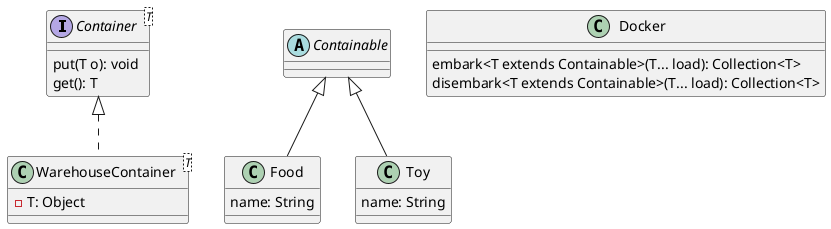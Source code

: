 @startuml
interface Container<T> {
    put(T o): void
    get(): T
}

class WarehouseContainer<T> implements Container {
    - T: Object
}

abstract class Containable

class Food extends Containable {
    name: String
}

class Toy extends Containable {
    name: String
}

class Docker {
    embark<T extends Containable>(T... load): Collection<T>
    disembark<T extends Containable>(T... load): Collection<T>
}

@enduml

